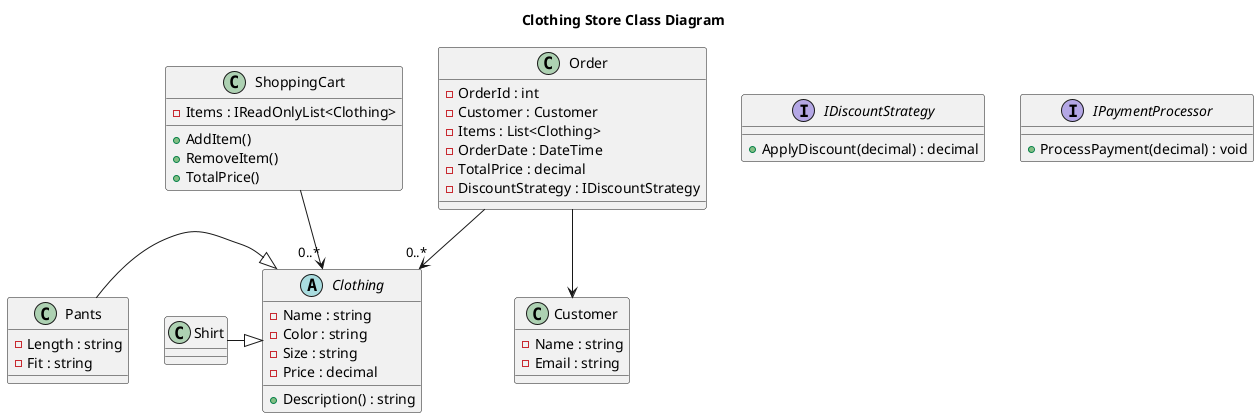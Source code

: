 @startuml
title Clothing Store Class Diagram

class Customer {
  - Name : string
  - Email : string
}

abstract class Clothing {
  - Name : string
  - Color : string
  - Size : string
  - Price : decimal
  + Description() : string
}

class Shirt {
}

class Pants {
  - Length : string
  - Fit : string
}

class ShoppingCart {
  - Items : IReadOnlyList<Clothing>
  + AddItem()
  + RemoveItem()
  + TotalPrice()
}

class Order {
  - OrderId : int
  - Customer : Customer
  - Items : List<Clothing>
  - OrderDate : DateTime
  - TotalPrice : decimal
  - DiscountStrategy : IDiscountStrategy
}

interface IDiscountStrategy {
  + ApplyDiscount(decimal) : decimal
}

interface IPaymentProcessor {
  + ProcessPayment(decimal) : void
}

' Inheritance
Shirt -|> Clothing
Pants -|> Clothing

' Associations
Order --> Customer
Order --> "0..*" Clothing
ShoppingCart --> "0..*" Clothing

@enduml
